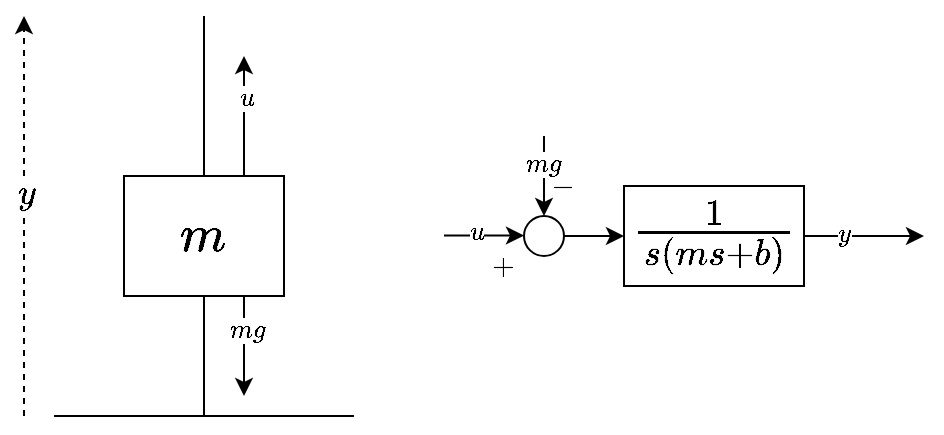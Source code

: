 <mxfile version="24.8.4">
  <diagram name="Pagina-1" id="nt1B_YL3LEdYYV1clQHA">
    <mxGraphModel dx="714" dy="374" grid="1" gridSize="10" guides="1" tooltips="1" connect="1" arrows="1" fold="1" page="1" pageScale="1" pageWidth="827" pageHeight="1169" math="1" shadow="0">
      <root>
        <mxCell id="0" />
        <mxCell id="1" parent="0" />
        <mxCell id="DwZBgOjns3Ykn3NyLFQ3-1" value="" style="endArrow=none;html=1;rounded=0;" edge="1" parent="1">
          <mxGeometry width="50" height="50" relative="1" as="geometry">
            <mxPoint x="325" y="280" as="sourcePoint" />
            <mxPoint x="475" y="280" as="targetPoint" />
          </mxGeometry>
        </mxCell>
        <mxCell id="DwZBgOjns3Ykn3NyLFQ3-8" style="edgeStyle=orthogonalEdgeStyle;rounded=0;orthogonalLoop=1;jettySize=auto;html=1;endArrow=none;endFill=0;" edge="1" parent="1" source="DwZBgOjns3Ykn3NyLFQ3-7">
          <mxGeometry relative="1" as="geometry">
            <mxPoint x="400" y="280" as="targetPoint" />
          </mxGeometry>
        </mxCell>
        <mxCell id="DwZBgOjns3Ykn3NyLFQ3-9" style="edgeStyle=orthogonalEdgeStyle;rounded=0;orthogonalLoop=1;jettySize=auto;html=1;endArrow=none;endFill=0;" edge="1" parent="1" source="DwZBgOjns3Ykn3NyLFQ3-7">
          <mxGeometry relative="1" as="geometry">
            <mxPoint x="400" y="80" as="targetPoint" />
          </mxGeometry>
        </mxCell>
        <mxCell id="DwZBgOjns3Ykn3NyLFQ3-7" value="\(m\)" style="rounded=0;whiteSpace=wrap;html=1;fontSize=22;fillColor=none;" vertex="1" parent="1">
          <mxGeometry x="360" y="160" width="80" height="60" as="geometry" />
        </mxCell>
        <mxCell id="DwZBgOjns3Ykn3NyLFQ3-10" value="" style="endArrow=classic;html=1;rounded=0;dashed=1;" edge="1" parent="1">
          <mxGeometry width="50" height="50" relative="1" as="geometry">
            <mxPoint x="310" y="280" as="sourcePoint" />
            <mxPoint x="310" y="80" as="targetPoint" />
          </mxGeometry>
        </mxCell>
        <mxCell id="DwZBgOjns3Ykn3NyLFQ3-11" value="\(y\)" style="edgeLabel;html=1;align=center;verticalAlign=middle;resizable=0;points=[];fontSize=15;" vertex="1" connectable="0" parent="DwZBgOjns3Ykn3NyLFQ3-10">
          <mxGeometry x="0.119" y="-1" relative="1" as="geometry">
            <mxPoint as="offset" />
          </mxGeometry>
        </mxCell>
        <mxCell id="DwZBgOjns3Ykn3NyLFQ3-12" value="" style="endArrow=classic;html=1;rounded=0;" edge="1" parent="1">
          <mxGeometry width="50" height="50" relative="1" as="geometry">
            <mxPoint x="420" y="160" as="sourcePoint" />
            <mxPoint x="420" y="100" as="targetPoint" />
          </mxGeometry>
        </mxCell>
        <mxCell id="DwZBgOjns3Ykn3NyLFQ3-13" value="\(u\)" style="edgeLabel;html=1;align=center;verticalAlign=middle;resizable=0;points=[];" vertex="1" connectable="0" parent="DwZBgOjns3Ykn3NyLFQ3-12">
          <mxGeometry x="0.293" y="-1" relative="1" as="geometry">
            <mxPoint as="offset" />
          </mxGeometry>
        </mxCell>
        <mxCell id="DwZBgOjns3Ykn3NyLFQ3-14" value="" style="endArrow=classic;html=1;rounded=0;" edge="1" parent="1">
          <mxGeometry width="50" height="50" relative="1" as="geometry">
            <mxPoint x="420" y="220" as="sourcePoint" />
            <mxPoint x="420" y="270" as="targetPoint" />
          </mxGeometry>
        </mxCell>
        <mxCell id="DwZBgOjns3Ykn3NyLFQ3-15" value="\(mg\)" style="edgeLabel;html=1;align=center;verticalAlign=middle;resizable=0;points=[];" vertex="1" connectable="0" parent="DwZBgOjns3Ykn3NyLFQ3-14">
          <mxGeometry x="-0.335" y="1" relative="1" as="geometry">
            <mxPoint as="offset" />
          </mxGeometry>
        </mxCell>
        <mxCell id="DwZBgOjns3Ykn3NyLFQ3-17" style="edgeStyle=orthogonalEdgeStyle;rounded=0;orthogonalLoop=1;jettySize=auto;html=1;" edge="1" parent="1" source="DwZBgOjns3Ykn3NyLFQ3-16">
          <mxGeometry relative="1" as="geometry">
            <mxPoint x="760" y="190" as="targetPoint" />
          </mxGeometry>
        </mxCell>
        <mxCell id="DwZBgOjns3Ykn3NyLFQ3-18" value="\(y\)" style="edgeLabel;html=1;align=center;verticalAlign=middle;resizable=0;points=[];" vertex="1" connectable="0" parent="DwZBgOjns3Ykn3NyLFQ3-17">
          <mxGeometry x="-0.334" y="1" relative="1" as="geometry">
            <mxPoint as="offset" />
          </mxGeometry>
        </mxCell>
        <mxCell id="DwZBgOjns3Ykn3NyLFQ3-16" value="\(\frac{1}{s(ms+b)}\)" style="rounded=0;whiteSpace=wrap;html=1;fontSize=22;fillColor=none;" vertex="1" parent="1">
          <mxGeometry x="610" y="165" width="90" height="50" as="geometry" />
        </mxCell>
        <mxCell id="DwZBgOjns3Ykn3NyLFQ3-20" style="edgeStyle=orthogonalEdgeStyle;rounded=0;orthogonalLoop=1;jettySize=auto;html=1;entryX=0;entryY=0.5;entryDx=0;entryDy=0;" edge="1" parent="1" source="DwZBgOjns3Ykn3NyLFQ3-19" target="DwZBgOjns3Ykn3NyLFQ3-16">
          <mxGeometry relative="1" as="geometry" />
        </mxCell>
        <mxCell id="DwZBgOjns3Ykn3NyLFQ3-19" value="" style="ellipse;whiteSpace=wrap;html=1;aspect=fixed;fillColor=none;" vertex="1" parent="1">
          <mxGeometry x="560" y="180" width="20" height="20" as="geometry" />
        </mxCell>
        <mxCell id="DwZBgOjns3Ykn3NyLFQ3-21" value="" style="endArrow=classic;html=1;rounded=0;" edge="1" parent="1">
          <mxGeometry width="50" height="50" relative="1" as="geometry">
            <mxPoint x="520" y="189.76" as="sourcePoint" />
            <mxPoint x="560" y="189.76" as="targetPoint" />
          </mxGeometry>
        </mxCell>
        <mxCell id="DwZBgOjns3Ykn3NyLFQ3-22" value="\(u\)" style="edgeLabel;html=1;align=center;verticalAlign=middle;resizable=0;points=[];" vertex="1" connectable="0" parent="DwZBgOjns3Ykn3NyLFQ3-21">
          <mxGeometry x="-0.231" y="2" relative="1" as="geometry">
            <mxPoint as="offset" />
          </mxGeometry>
        </mxCell>
        <mxCell id="DwZBgOjns3Ykn3NyLFQ3-23" value="" style="endArrow=classic;html=1;rounded=0;" edge="1" parent="1" target="DwZBgOjns3Ykn3NyLFQ3-19">
          <mxGeometry width="50" height="50" relative="1" as="geometry">
            <mxPoint x="570" y="140" as="sourcePoint" />
            <mxPoint x="640" y="180" as="targetPoint" />
          </mxGeometry>
        </mxCell>
        <mxCell id="DwZBgOjns3Ykn3NyLFQ3-24" value="\(mg\)" style="edgeLabel;html=1;align=center;verticalAlign=middle;resizable=0;points=[];" vertex="1" connectable="0" parent="DwZBgOjns3Ykn3NyLFQ3-23">
          <mxGeometry x="-0.329" y="-1" relative="1" as="geometry">
            <mxPoint as="offset" />
          </mxGeometry>
        </mxCell>
        <mxCell id="DwZBgOjns3Ykn3NyLFQ3-25" value="\(+\)" style="text;html=1;align=center;verticalAlign=middle;whiteSpace=wrap;rounded=0;" vertex="1" parent="1">
          <mxGeometry x="520" y="190" width="60" height="30" as="geometry" />
        </mxCell>
        <mxCell id="DwZBgOjns3Ykn3NyLFQ3-26" value="\(-\)" style="text;html=1;align=center;verticalAlign=middle;whiteSpace=wrap;rounded=0;" vertex="1" parent="1">
          <mxGeometry x="550" y="150" width="60" height="30" as="geometry" />
        </mxCell>
      </root>
    </mxGraphModel>
  </diagram>
</mxfile>
